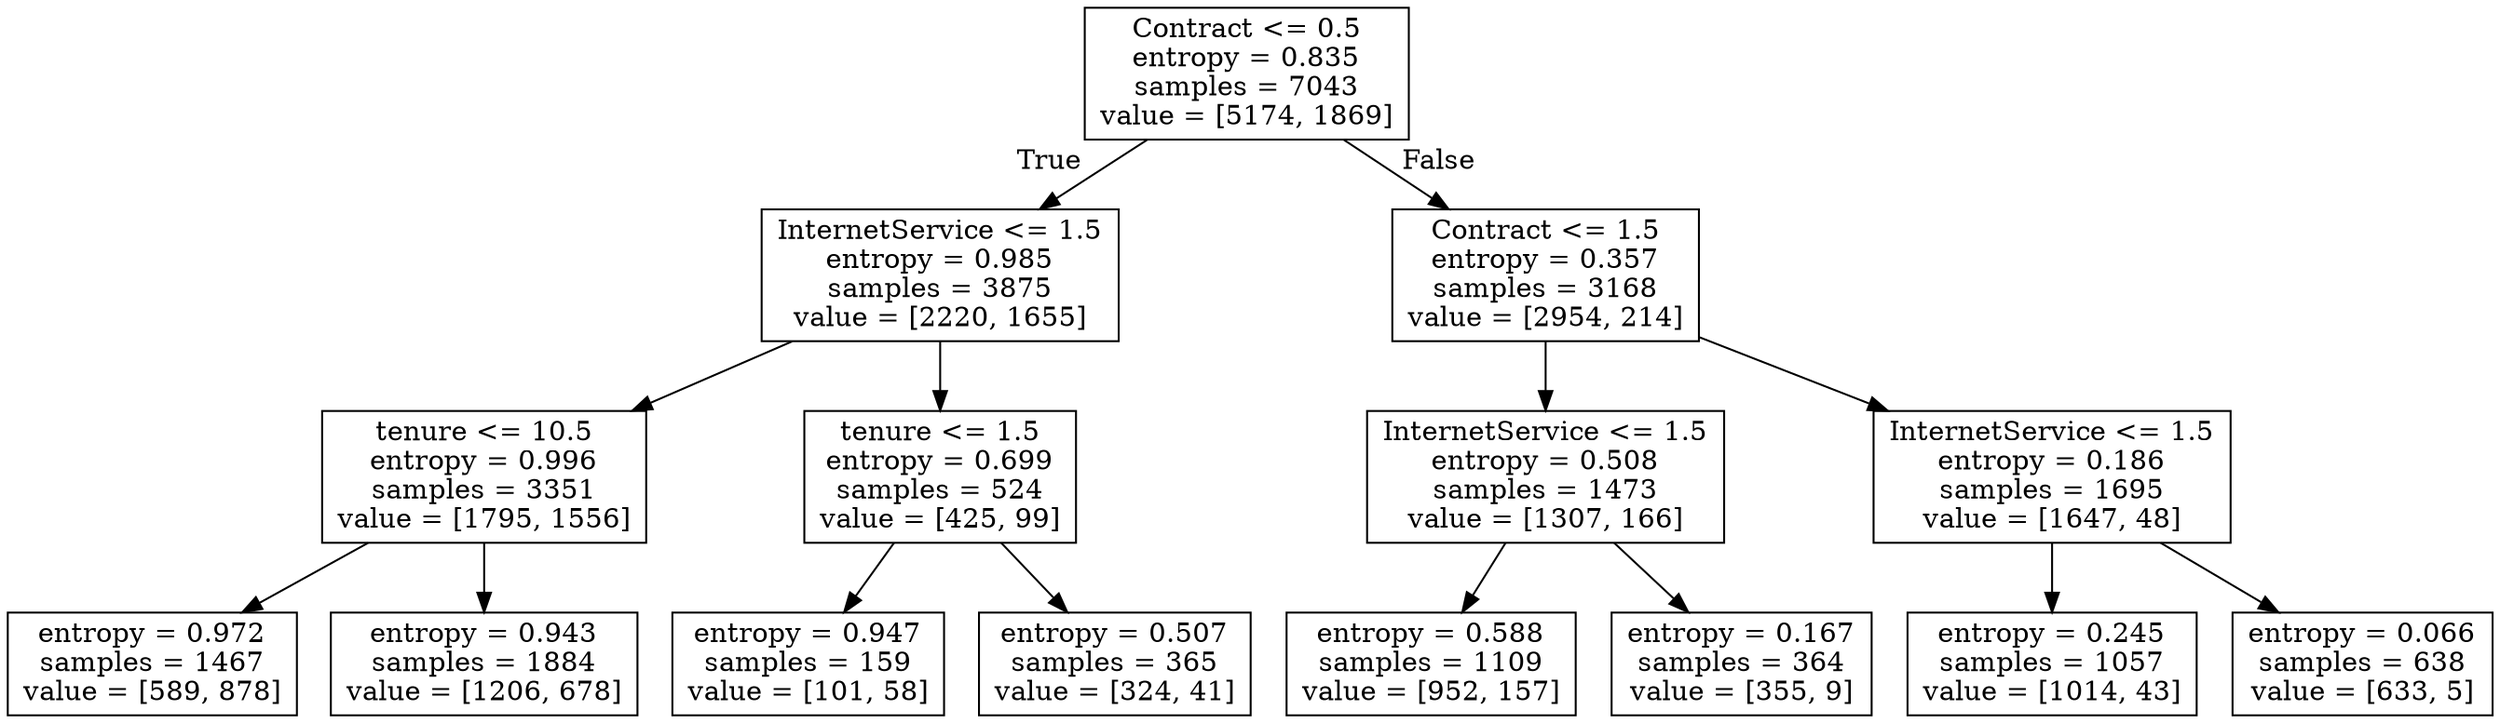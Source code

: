 digraph Tree {
node [shape=box] ;
0 [label="Contract <= 0.5\nentropy = 0.835\nsamples = 7043\nvalue = [5174, 1869]"] ;
1 [label="InternetService <= 1.5\nentropy = 0.985\nsamples = 3875\nvalue = [2220, 1655]"] ;
0 -> 1 [labeldistance=2.5, labelangle=45, headlabel="True"] ;
2 [label="tenure <= 10.5\nentropy = 0.996\nsamples = 3351\nvalue = [1795, 1556]"] ;
1 -> 2 ;
3 [label="entropy = 0.972\nsamples = 1467\nvalue = [589, 878]"] ;
2 -> 3 ;
4 [label="entropy = 0.943\nsamples = 1884\nvalue = [1206, 678]"] ;
2 -> 4 ;
5 [label="tenure <= 1.5\nentropy = 0.699\nsamples = 524\nvalue = [425, 99]"] ;
1 -> 5 ;
6 [label="entropy = 0.947\nsamples = 159\nvalue = [101, 58]"] ;
5 -> 6 ;
7 [label="entropy = 0.507\nsamples = 365\nvalue = [324, 41]"] ;
5 -> 7 ;
8 [label="Contract <= 1.5\nentropy = 0.357\nsamples = 3168\nvalue = [2954, 214]"] ;
0 -> 8 [labeldistance=2.5, labelangle=-45, headlabel="False"] ;
9 [label="InternetService <= 1.5\nentropy = 0.508\nsamples = 1473\nvalue = [1307, 166]"] ;
8 -> 9 ;
10 [label="entropy = 0.588\nsamples = 1109\nvalue = [952, 157]"] ;
9 -> 10 ;
11 [label="entropy = 0.167\nsamples = 364\nvalue = [355, 9]"] ;
9 -> 11 ;
12 [label="InternetService <= 1.5\nentropy = 0.186\nsamples = 1695\nvalue = [1647, 48]"] ;
8 -> 12 ;
13 [label="entropy = 0.245\nsamples = 1057\nvalue = [1014, 43]"] ;
12 -> 13 ;
14 [label="entropy = 0.066\nsamples = 638\nvalue = [633, 5]"] ;
12 -> 14 ;
}